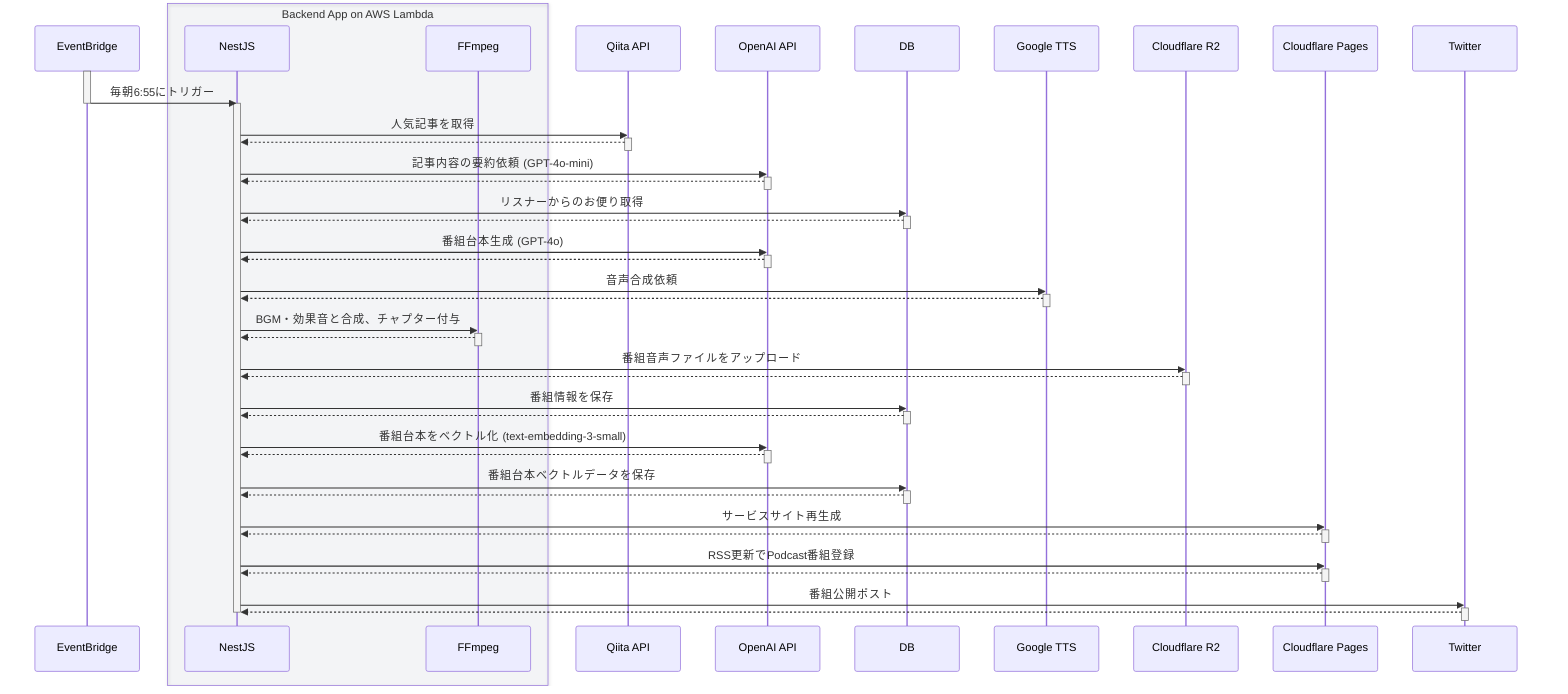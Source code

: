 sequenceDiagram
    participant AWS_EB as EventBridge
    box rgba(33,66,99,0.04) Backend App on AWS Lambda
        participant NestJS
        participant FFmpeg
    end
    participant Qiita_API as Qiita API
    participant OpenAI_API as OpenAI API
    participant DB
    participant Google_TTS as Google TTS
    participant R2 as Cloudflare R2
    participant CF_Pages as Cloudflare Pages
    participant Twitter

    activate AWS_EB
    AWS_EB->>NestJS: 毎朝6:55にトリガー
    deactivate AWS_EB
    
    activate NestJS
    NestJS->>Qiita_API: 人気記事を取得
    activate Qiita_API
    Qiita_API-->>NestJS: 
    deactivate Qiita_API
    
    NestJS->>OpenAI_API: 記事内容の要約依頼 (GPT-4o-mini)
    activate OpenAI_API
    OpenAI_API-->>NestJS: 
    deactivate OpenAI_API
    
    NestJS->>DB: リスナーからのお便り取得
    activate DB
    DB-->>NestJS: 
    deactivate DB
    
    NestJS->>OpenAI_API: 番組台本生成 (GPT-4o)
    activate OpenAI_API
    OpenAI_API-->>NestJS: 
    deactivate OpenAI_API
    
    NestJS->>Google_TTS: 音声合成依頼
    activate Google_TTS
    Google_TTS-->>NestJS: 
    deactivate Google_TTS
    
    NestJS->>FFmpeg: BGM・効果音と合成、チャプター付与
    activate FFmpeg
    FFmpeg-->>NestJS: 
    deactivate FFmpeg
    
    NestJS->>R2: 番組音声ファイルをアップロード
    activate R2
    R2-->>NestJS: 
    deactivate R2
    NestJS->>DB: 番組情報を保存
    activate DB
    DB-->>NestJS: 
    deactivate DB
    
    NestJS->>OpenAI_API: 番組台本をベクトル化 (text-embedding-3-small)
    activate OpenAI_API
    OpenAI_API-->>NestJS: 
    deactivate OpenAI_API
    
    NestJS->>DB: 番組台本ベクトルデータを保存
    activate DB
    DB-->>NestJS: 
    deactivate DB
    
    NestJS->>CF_Pages: サービスサイト再生成
    activate CF_Pages
    CF_Pages-->>NestJS: 
    deactivate CF_Pages
    
    NestJS->>CF_Pages: RSS更新でPodcast番組登録
    activate CF_Pages
    CF_Pages-->>NestJS: 
    deactivate CF_Pages
    
    NestJS->>Twitter: 番組公開ポスト
    activate Twitter
    Twitter-->>NestJS: 
    deactivate Twitter
    deactivate NestJS